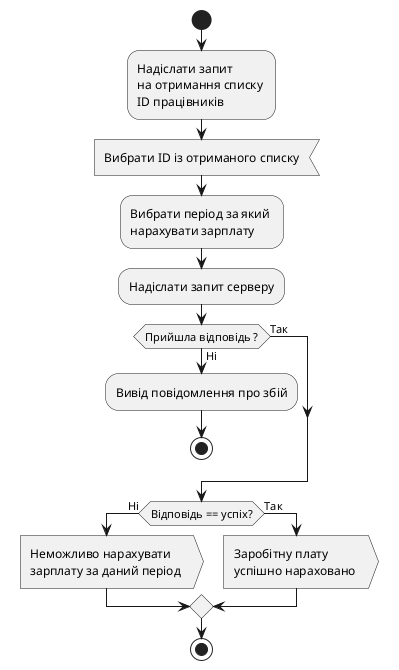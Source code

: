 @startuml pay_on_demand
start 
    :Надіслати запит \nна отримання списку \nID працівників; 
    :Вибрати ID із отриманого списку< 
    :Вибрати період за який \nнарахувати зарплату;
    :Надіслати запит серверу;
    if(Прийшла відповідь ?) then (Ні)
    :Вивід повідомлення про збій;
    stop
    else (Так) 
    endif
if(Відповідь == успіх?) then (Ні)
:Неможливо нарахувати \nзарплату за даний період >
else (Так)
:Заробітну плату \nуспішно нараховано >
endif
stop
@enduml
